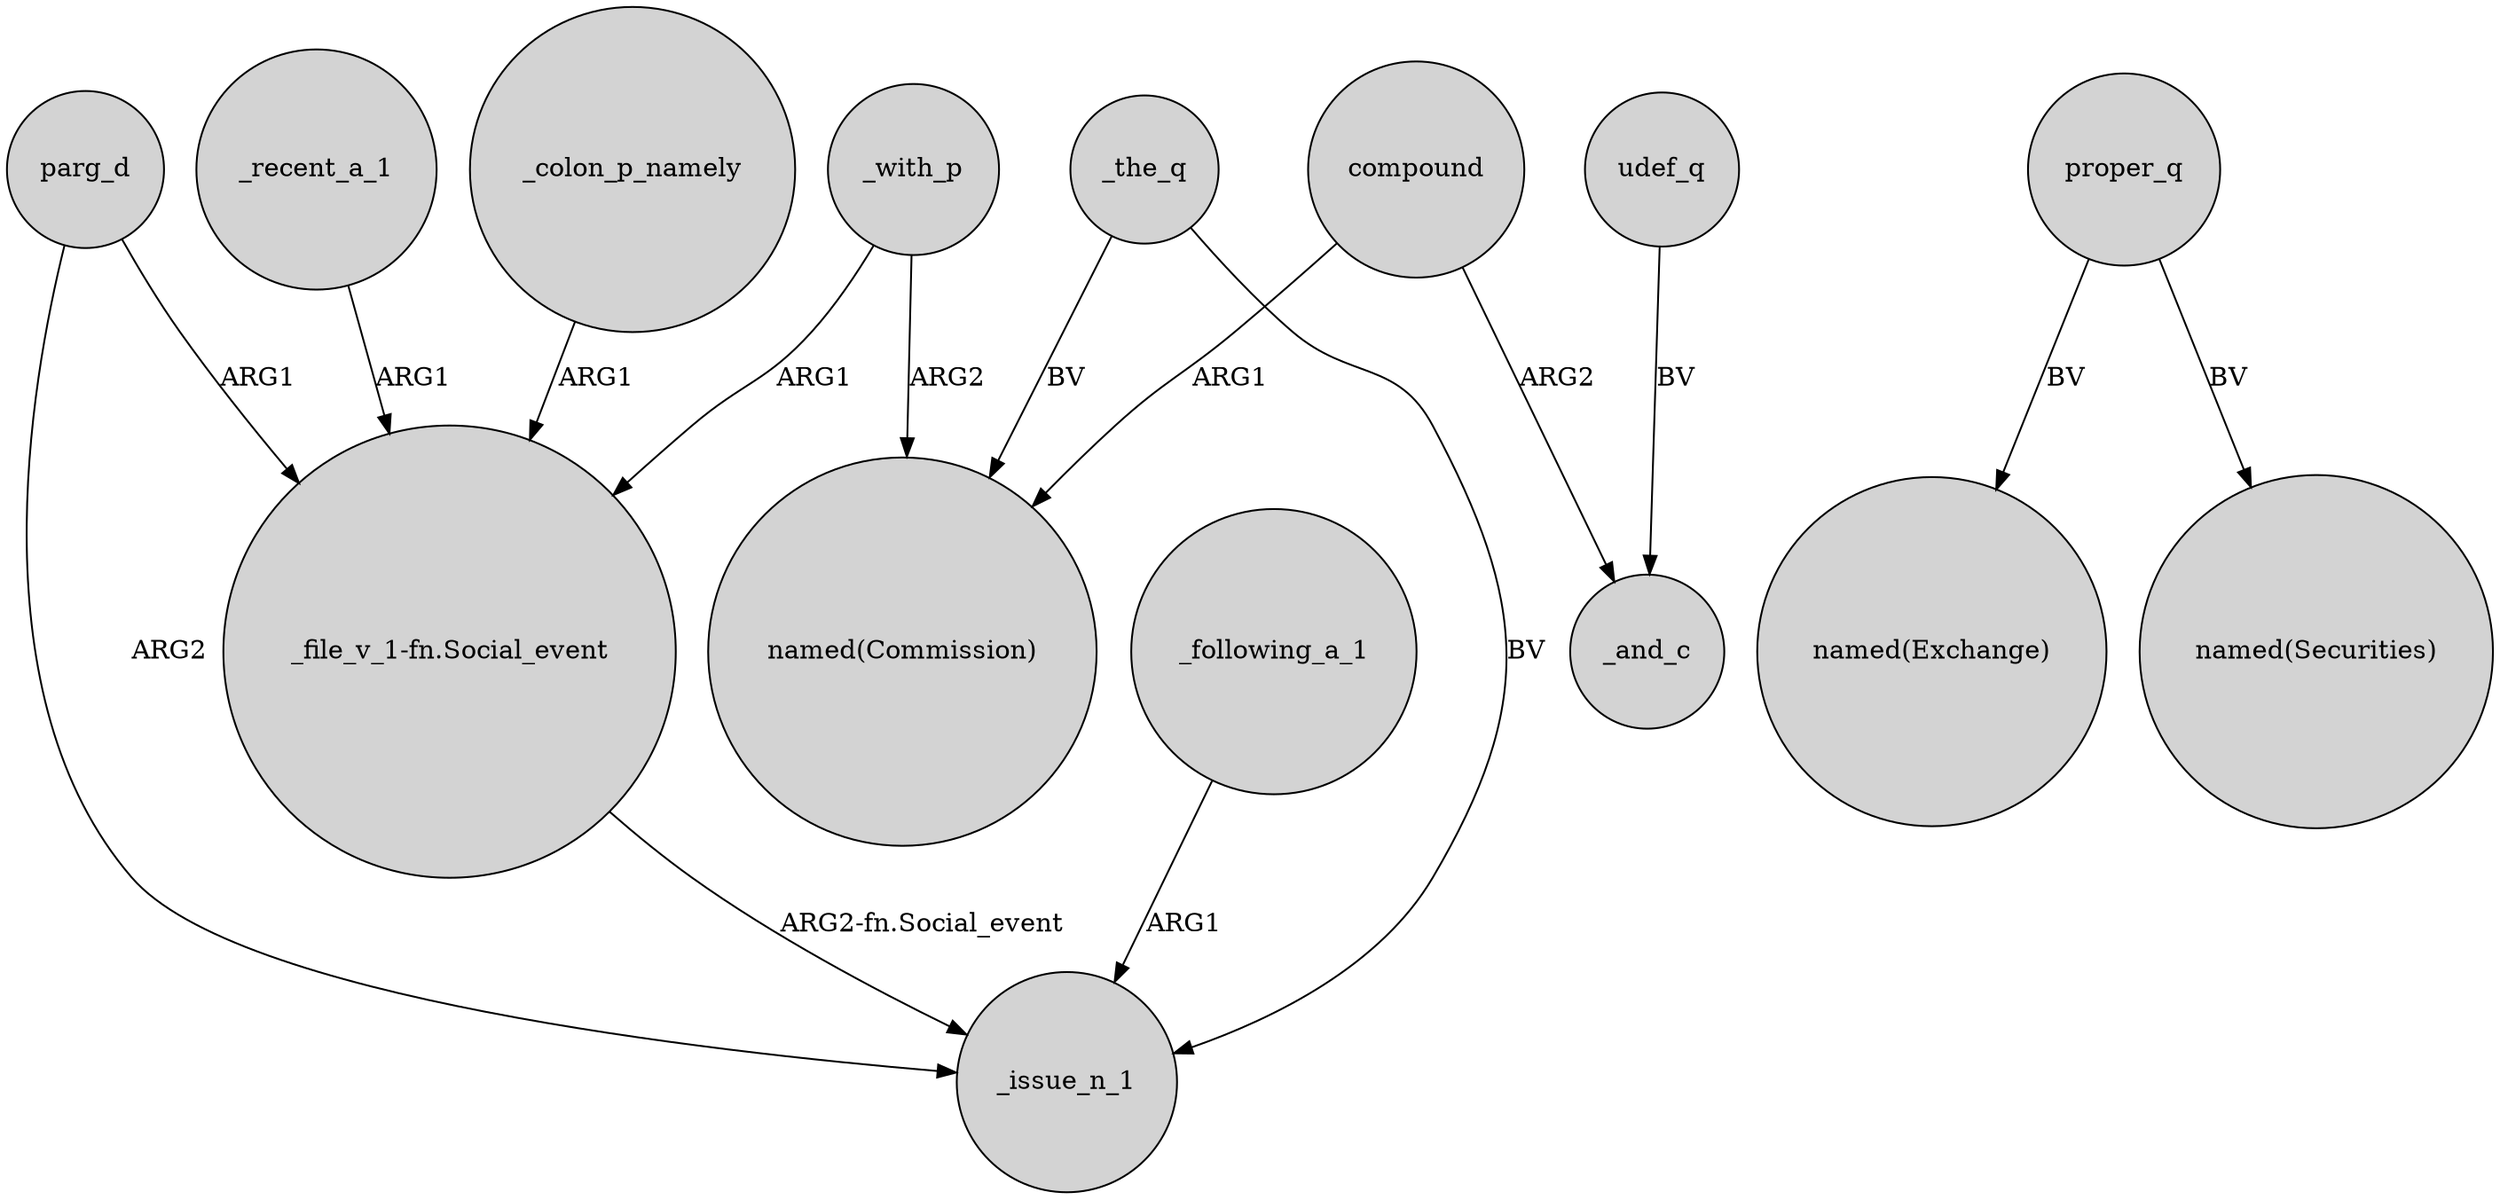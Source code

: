 digraph {
	node [shape=circle style=filled]
	parg_d -> _issue_n_1 [label=ARG2]
	_with_p -> "named(Commission)" [label=ARG2]
	"_file_v_1-fn.Social_event" -> _issue_n_1 [label="ARG2-fn.Social_event"]
	_recent_a_1 -> "_file_v_1-fn.Social_event" [label=ARG1]
	udef_q -> _and_c [label=BV]
	proper_q -> "named(Exchange)" [label=BV]
	compound -> "named(Commission)" [label=ARG1]
	parg_d -> "_file_v_1-fn.Social_event" [label=ARG1]
	proper_q -> "named(Securities)" [label=BV]
	compound -> _and_c [label=ARG2]
	_the_q -> "named(Commission)" [label=BV]
	_colon_p_namely -> "_file_v_1-fn.Social_event" [label=ARG1]
	_with_p -> "_file_v_1-fn.Social_event" [label=ARG1]
	_following_a_1 -> _issue_n_1 [label=ARG1]
	_the_q -> _issue_n_1 [label=BV]
}
